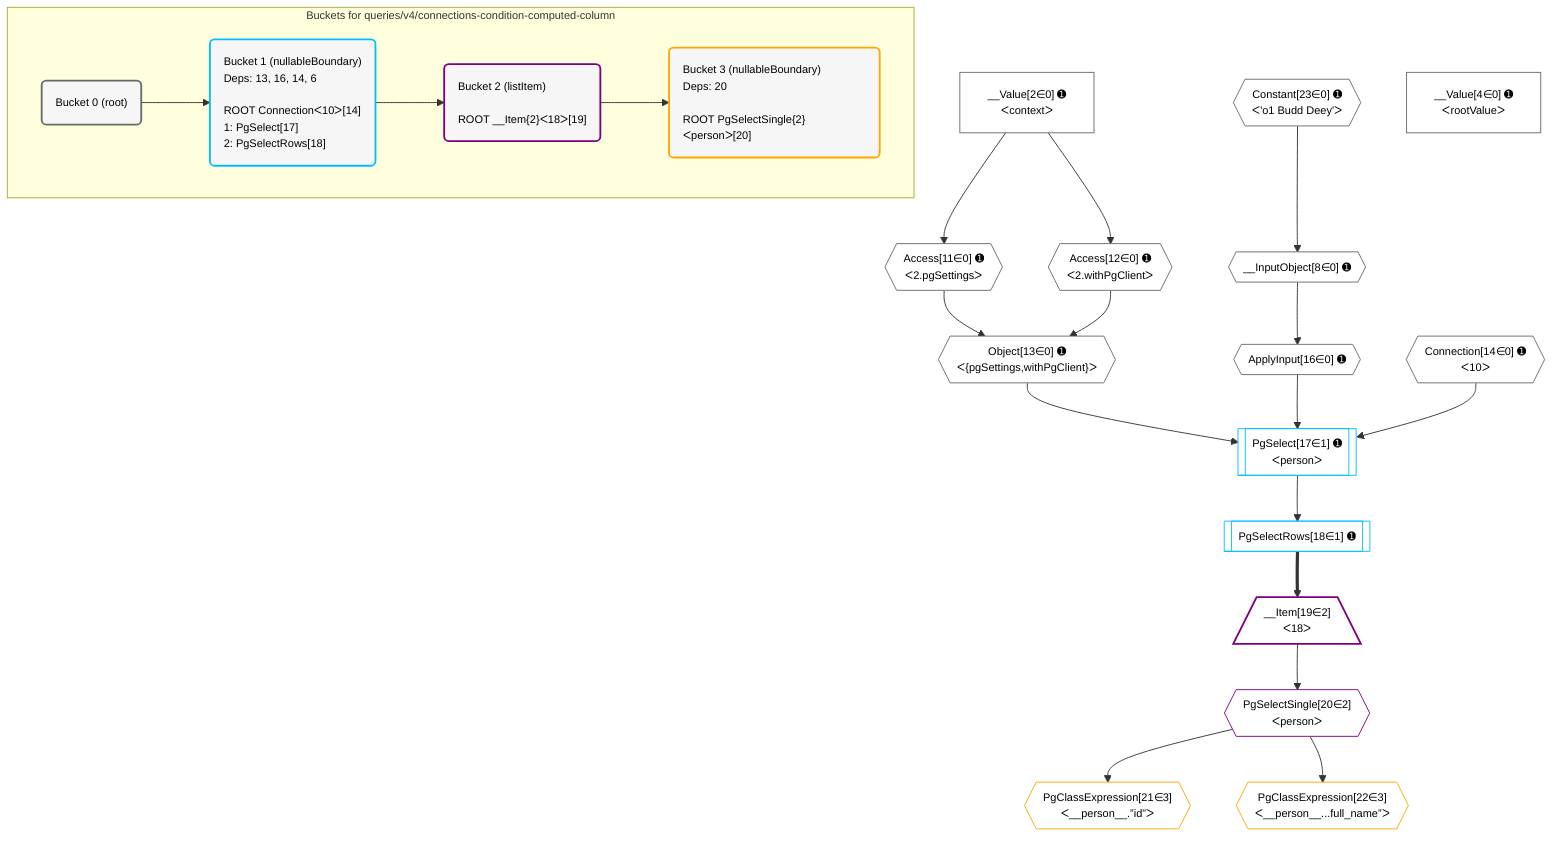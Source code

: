 %%{init: {'themeVariables': { 'fontSize': '12px'}}}%%
graph TD
    classDef path fill:#eee,stroke:#000,color:#000
    classDef plan fill:#fff,stroke-width:1px,color:#000
    classDef itemplan fill:#fff,stroke-width:2px,color:#000
    classDef unbatchedplan fill:#dff,stroke-width:1px,color:#000
    classDef sideeffectplan fill:#fcc,stroke-width:2px,color:#000
    classDef bucket fill:#f6f6f6,color:#000,stroke-width:2px,text-align:left


    %% plan dependencies
    Connection14{{"Connection[14∈0] ➊<br />ᐸ10ᐳ"}}:::plan
    __InputObject8{{"__InputObject[8∈0] ➊"}}:::plan
    Constant23{{"Constant[23∈0] ➊<br />ᐸ'o1 Budd Deey'ᐳ"}}:::plan
    Constant23 --> __InputObject8
    Object13{{"Object[13∈0] ➊<br />ᐸ{pgSettings,withPgClient}ᐳ"}}:::plan
    Access11{{"Access[11∈0] ➊<br />ᐸ2.pgSettingsᐳ"}}:::plan
    Access12{{"Access[12∈0] ➊<br />ᐸ2.withPgClientᐳ"}}:::plan
    Access11 & Access12 --> Object13
    __Value2["__Value[2∈0] ➊<br />ᐸcontextᐳ"]:::plan
    __Value2 --> Access11
    __Value2 --> Access12
    ApplyInput16{{"ApplyInput[16∈0] ➊"}}:::plan
    __InputObject8 --> ApplyInput16
    __Value4["__Value[4∈0] ➊<br />ᐸrootValueᐳ"]:::plan
    PgSelect17[["PgSelect[17∈1] ➊<br />ᐸpersonᐳ"]]:::plan
    Object13 & ApplyInput16 & Connection14 --> PgSelect17
    PgSelectRows18[["PgSelectRows[18∈1] ➊"]]:::plan
    PgSelect17 --> PgSelectRows18
    __Item19[/"__Item[19∈2]<br />ᐸ18ᐳ"\]:::itemplan
    PgSelectRows18 ==> __Item19
    PgSelectSingle20{{"PgSelectSingle[20∈2]<br />ᐸpersonᐳ"}}:::plan
    __Item19 --> PgSelectSingle20
    PgClassExpression21{{"PgClassExpression[21∈3]<br />ᐸ__person__.”id”ᐳ"}}:::plan
    PgSelectSingle20 --> PgClassExpression21
    PgClassExpression22{{"PgClassExpression[22∈3]<br />ᐸ__person__...full_name”ᐳ"}}:::plan
    PgSelectSingle20 --> PgClassExpression22

    %% define steps

    subgraph "Buckets for queries/v4/connections-condition-computed-column"
    Bucket0("Bucket 0 (root)"):::bucket
    classDef bucket0 stroke:#696969
    class Bucket0,__Value2,__Value4,__InputObject8,Access11,Access12,Object13,Connection14,ApplyInput16,Constant23 bucket0
    Bucket1("Bucket 1 (nullableBoundary)<br />Deps: 13, 16, 14, 6<br /><br />ROOT Connectionᐸ10ᐳ[14]<br />1: PgSelect[17]<br />2: PgSelectRows[18]"):::bucket
    classDef bucket1 stroke:#00bfff
    class Bucket1,PgSelect17,PgSelectRows18 bucket1
    Bucket2("Bucket 2 (listItem)<br /><br />ROOT __Item{2}ᐸ18ᐳ[19]"):::bucket
    classDef bucket2 stroke:#7f007f
    class Bucket2,__Item19,PgSelectSingle20 bucket2
    Bucket3("Bucket 3 (nullableBoundary)<br />Deps: 20<br /><br />ROOT PgSelectSingle{2}ᐸpersonᐳ[20]"):::bucket
    classDef bucket3 stroke:#ffa500
    class Bucket3,PgClassExpression21,PgClassExpression22 bucket3
    Bucket0 --> Bucket1
    Bucket1 --> Bucket2
    Bucket2 --> Bucket3
    end